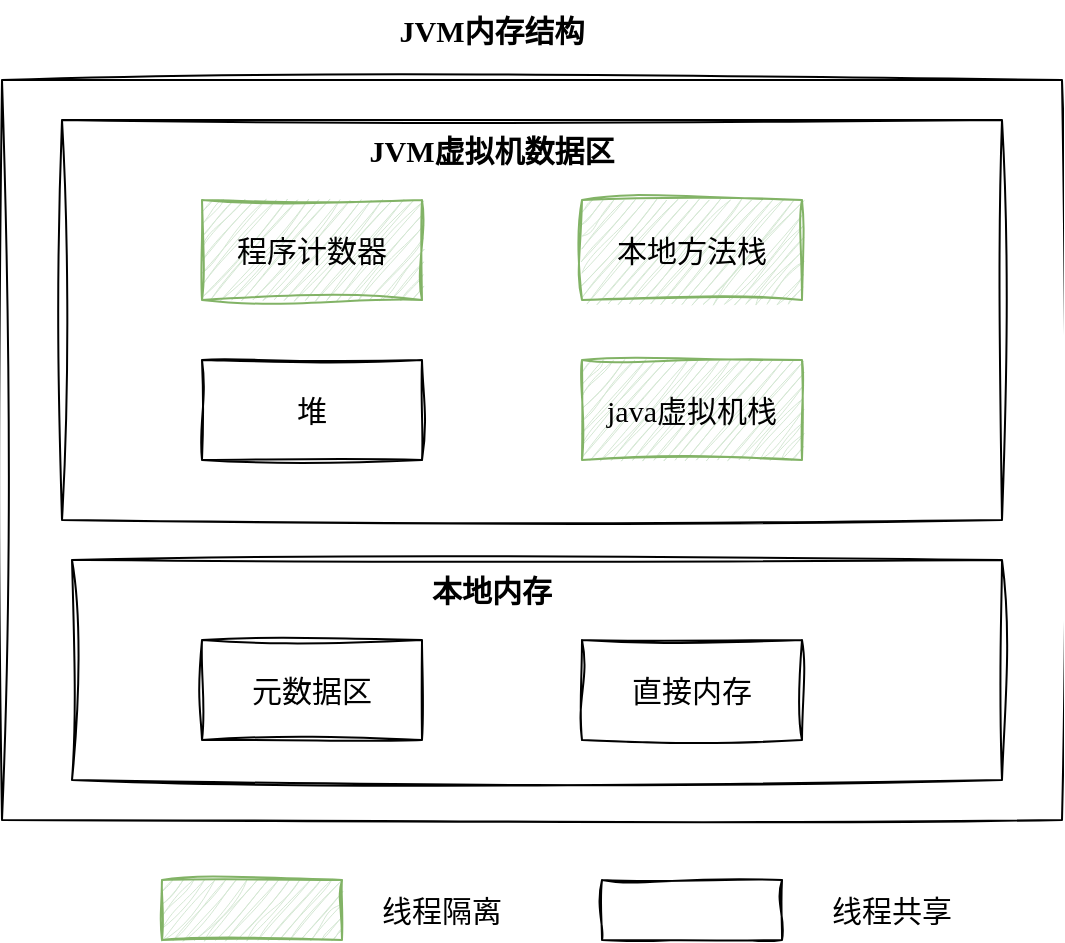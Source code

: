 <mxfile version="24.1.0" type="device">
  <diagram name="内存结构" id="zurpJV2bjqzdwZ_54UDK">
    <mxGraphModel dx="1781" dy="625" grid="1" gridSize="10" guides="1" tooltips="1" connect="1" arrows="1" fold="1" page="1" pageScale="1" pageWidth="827" pageHeight="1169" math="0" shadow="0">
      <root>
        <mxCell id="0" />
        <mxCell id="1" parent="0" />
        <mxCell id="brHil7bneD5NkQYf-GS8-1" value="" style="rounded=0;whiteSpace=wrap;html=1;fillColor=none;fontFamily=Lucida Console;fontSize=15;sketch=1;curveFitting=1;jiggle=2;" vertex="1" parent="1">
          <mxGeometry x="-30" y="60" width="530" height="370" as="geometry" />
        </mxCell>
        <mxCell id="brHil7bneD5NkQYf-GS8-2" value="" style="rounded=0;whiteSpace=wrap;html=1;fontFamily=Lucida Console;fontSize=15;sketch=1;curveFitting=1;jiggle=2;" vertex="1" parent="1">
          <mxGeometry y="80" width="470" height="200" as="geometry" />
        </mxCell>
        <mxCell id="brHil7bneD5NkQYf-GS8-3" value="JVM内存结构" style="text;html=1;strokeColor=none;fillColor=none;align=center;verticalAlign=middle;whiteSpace=wrap;rounded=0;fontFamily=Lucida Console;fontSize=15;sketch=1;curveFitting=1;jiggle=2;fontStyle=1" vertex="1" parent="1">
          <mxGeometry x="150" y="20" width="130" height="30" as="geometry" />
        </mxCell>
        <mxCell id="brHil7bneD5NkQYf-GS8-4" value="" style="rounded=0;whiteSpace=wrap;html=1;fontFamily=Lucida Console;fontSize=15;sketch=1;curveFitting=1;jiggle=2;" vertex="1" parent="1">
          <mxGeometry x="5" y="300" width="465" height="110" as="geometry" />
        </mxCell>
        <mxCell id="brHil7bneD5NkQYf-GS8-5" value="程序计数器" style="rounded=0;whiteSpace=wrap;html=1;fontFamily=Lucida Console;fontSize=15;sketch=1;curveFitting=1;jiggle=2;fillColor=#d5e8d4;strokeColor=#82b366;" vertex="1" parent="1">
          <mxGeometry x="70" y="120" width="110" height="50" as="geometry" />
        </mxCell>
        <mxCell id="brHil7bneD5NkQYf-GS8-6" value="本地方法栈" style="rounded=0;whiteSpace=wrap;html=1;fontFamily=Lucida Console;fontSize=15;sketch=1;curveFitting=1;jiggle=2;fillColor=#d5e8d4;strokeColor=#82b366;" vertex="1" parent="1">
          <mxGeometry x="260" y="120" width="110" height="50" as="geometry" />
        </mxCell>
        <mxCell id="brHil7bneD5NkQYf-GS8-7" value="java虚拟机栈" style="rounded=0;whiteSpace=wrap;html=1;fontFamily=Lucida Console;fontSize=15;sketch=1;curveFitting=1;jiggle=2;fillColor=#d5e8d4;strokeColor=#82b366;" vertex="1" parent="1">
          <mxGeometry x="260" y="200" width="110" height="50" as="geometry" />
        </mxCell>
        <mxCell id="brHil7bneD5NkQYf-GS8-8" value="堆" style="rounded=0;whiteSpace=wrap;html=1;fontFamily=Lucida Console;fontSize=15;sketch=1;curveFitting=1;jiggle=2;" vertex="1" parent="1">
          <mxGeometry x="70" y="200" width="110" height="50" as="geometry" />
        </mxCell>
        <mxCell id="brHil7bneD5NkQYf-GS8-9" value="JVM虚拟机数据区" style="text;html=1;strokeColor=none;fillColor=none;align=center;verticalAlign=middle;whiteSpace=wrap;rounded=0;fontFamily=Lucida Console;fontSize=15;sketch=1;curveFitting=1;jiggle=2;fontStyle=1" vertex="1" parent="1">
          <mxGeometry x="150" y="80" width="130" height="30" as="geometry" />
        </mxCell>
        <mxCell id="brHil7bneD5NkQYf-GS8-10" value="元数据区" style="rounded=0;whiteSpace=wrap;html=1;fontFamily=Lucida Console;fontSize=15;sketch=1;curveFitting=1;jiggle=2;" vertex="1" parent="1">
          <mxGeometry x="70" y="340" width="110" height="50" as="geometry" />
        </mxCell>
        <mxCell id="brHil7bneD5NkQYf-GS8-11" value="直接内存" style="rounded=0;whiteSpace=wrap;html=1;fontFamily=Lucida Console;fontSize=15;sketch=1;curveFitting=1;jiggle=2;" vertex="1" parent="1">
          <mxGeometry x="260" y="340" width="110" height="50" as="geometry" />
        </mxCell>
        <mxCell id="brHil7bneD5NkQYf-GS8-12" value="本地内存" style="text;html=1;strokeColor=none;fillColor=none;align=center;verticalAlign=middle;whiteSpace=wrap;rounded=0;fontFamily=Lucida Console;fontSize=15;sketch=1;curveFitting=1;jiggle=2;fontStyle=1" vertex="1" parent="1">
          <mxGeometry x="150" y="300" width="130" height="30" as="geometry" />
        </mxCell>
        <mxCell id="brHil7bneD5NkQYf-GS8-13" value="" style="rounded=0;whiteSpace=wrap;html=1;fillColor=#d5e8d4;strokeColor=#82b366;sketch=1;curveFitting=1;jiggle=2;fontFamily=Lucida Console;fontSize=15;" vertex="1" parent="1">
          <mxGeometry x="50" y="460" width="90" height="30" as="geometry" />
        </mxCell>
        <mxCell id="brHil7bneD5NkQYf-GS8-14" value="线程隔离" style="text;html=1;strokeColor=none;fillColor=none;align=center;verticalAlign=middle;whiteSpace=wrap;rounded=0;fontFamily=Lucida Console;fontSize=15;" vertex="1" parent="1">
          <mxGeometry x="150" y="460" width="80" height="30" as="geometry" />
        </mxCell>
        <mxCell id="brHil7bneD5NkQYf-GS8-15" value="" style="rounded=0;whiteSpace=wrap;html=1;sketch=1;curveFitting=1;jiggle=2;fontFamily=Lucida Console;fontSize=15;" vertex="1" parent="1">
          <mxGeometry x="270" y="460" width="90" height="30" as="geometry" />
        </mxCell>
        <mxCell id="brHil7bneD5NkQYf-GS8-16" value="线程共享" style="text;html=1;strokeColor=none;fillColor=none;align=center;verticalAlign=middle;whiteSpace=wrap;rounded=0;fontFamily=Lucida Console;fontSize=15;" vertex="1" parent="1">
          <mxGeometry x="370" y="460" width="90" height="30" as="geometry" />
        </mxCell>
      </root>
    </mxGraphModel>
  </diagram>
</mxfile>
